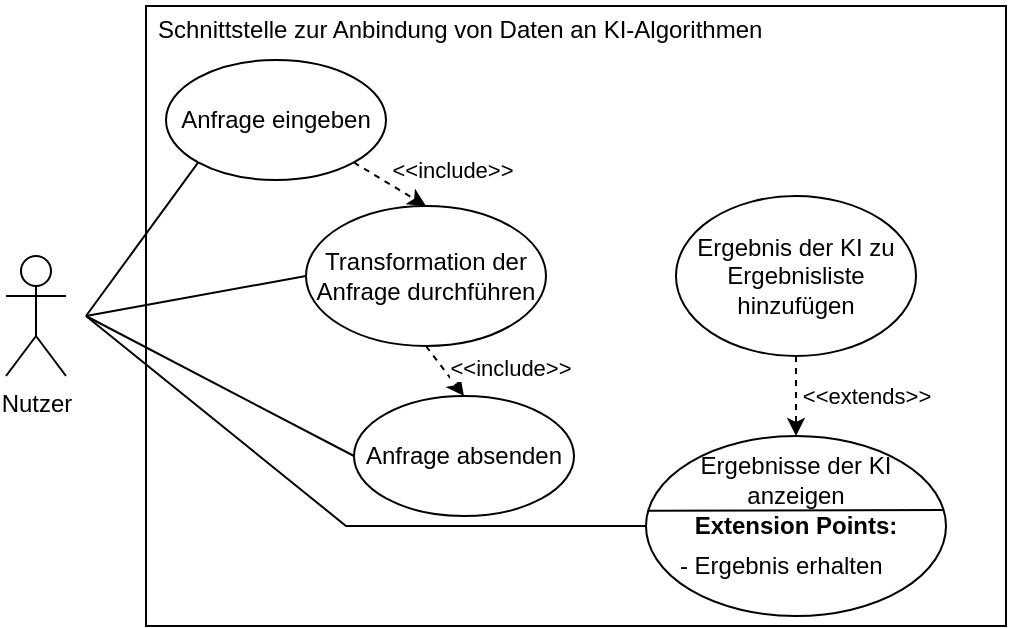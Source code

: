 <mxfile version="20.7.4" type="device"><diagram id="M7PAa1Tq5gk2onLzqbU3" name="Seite-1"><mxGraphModel dx="863" dy="585" grid="1" gridSize="10" guides="1" tooltips="1" connect="1" arrows="1" fold="1" page="1" pageScale="1" pageWidth="827" pageHeight="1169" math="0" shadow="0"><root><mxCell id="0"/><mxCell id="1" parent="0"/><mxCell id="zkcJahexFFj6l8s2oEQt-1" value="Nutzer" style="shape=umlActor;verticalLabelPosition=bottom;verticalAlign=top;html=1;outlineConnect=0;" vertex="1" parent="1"><mxGeometry x="200" y="290" width="30" height="60" as="geometry"/></mxCell><mxCell id="zkcJahexFFj6l8s2oEQt-2" value="" style="rounded=0;whiteSpace=wrap;html=1;" vertex="1" parent="1"><mxGeometry x="270" y="165" width="430" height="310" as="geometry"/></mxCell><mxCell id="zkcJahexFFj6l8s2oEQt-3" value="Anfrage eingeben" style="ellipse;whiteSpace=wrap;html=1;" vertex="1" parent="1"><mxGeometry x="280" y="192" width="110" height="60" as="geometry"/></mxCell><mxCell id="zkcJahexFFj6l8s2oEQt-11" value="&amp;lt;&amp;lt;include&amp;gt;&amp;gt;" style="rounded=0;orthogonalLoop=1;jettySize=auto;html=1;exitX=0.5;exitY=1;exitDx=0;exitDy=0;entryX=0.5;entryY=0;entryDx=0;entryDy=0;dashed=1;" edge="1" parent="1" source="zkcJahexFFj6l8s2oEQt-4" target="zkcJahexFFj6l8s2oEQt-5"><mxGeometry x="1" y="27" relative="1" as="geometry"><mxPoint x="1" y="2" as="offset"/></mxGeometry></mxCell><mxCell id="zkcJahexFFj6l8s2oEQt-4" value="Transformation der Anfrage durchführen" style="ellipse;whiteSpace=wrap;html=1;" vertex="1" parent="1"><mxGeometry x="350" y="265" width="120" height="70" as="geometry"/></mxCell><mxCell id="zkcJahexFFj6l8s2oEQt-5" value="Anfrage absenden" style="ellipse;whiteSpace=wrap;html=1;" vertex="1" parent="1"><mxGeometry x="374" y="360" width="110" height="60" as="geometry"/></mxCell><mxCell id="zkcJahexFFj6l8s2oEQt-6" value="Schnittstelle zur Anbindung von Daten an KI-Algorithmen" style="text;html=1;strokeColor=none;fillColor=none;align=left;verticalAlign=middle;whiteSpace=wrap;rounded=0;" vertex="1" parent="1"><mxGeometry x="274" y="162" width="310" height="30" as="geometry"/></mxCell><mxCell id="zkcJahexFFj6l8s2oEQt-7" value="" style="endArrow=none;html=1;rounded=0;entryX=0;entryY=1;entryDx=0;entryDy=0;" edge="1" parent="1" target="zkcJahexFFj6l8s2oEQt-3"><mxGeometry width="50" height="50" relative="1" as="geometry"><mxPoint x="240" y="320" as="sourcePoint"/><mxPoint x="150" y="390" as="targetPoint"/></mxGeometry></mxCell><mxCell id="zkcJahexFFj6l8s2oEQt-8" value="" style="endArrow=none;html=1;rounded=0;entryX=0;entryY=0.5;entryDx=0;entryDy=0;" edge="1" parent="1" target="zkcJahexFFj6l8s2oEQt-4"><mxGeometry width="50" height="50" relative="1" as="geometry"><mxPoint x="240" y="320" as="sourcePoint"/><mxPoint x="170" y="460" as="targetPoint"/></mxGeometry></mxCell><mxCell id="zkcJahexFFj6l8s2oEQt-9" value="" style="endArrow=none;html=1;rounded=0;entryX=0;entryY=0.5;entryDx=0;entryDy=0;" edge="1" parent="1" target="zkcJahexFFj6l8s2oEQt-5"><mxGeometry width="50" height="50" relative="1" as="geometry"><mxPoint x="240" y="320" as="sourcePoint"/><mxPoint x="250" y="420" as="targetPoint"/></mxGeometry></mxCell><mxCell id="zkcJahexFFj6l8s2oEQt-10" value="&amp;lt;&amp;lt;include&amp;gt;&amp;gt;" style="endArrow=classic;html=1;rounded=0;exitX=1;exitY=1;exitDx=0;exitDy=0;entryX=0.5;entryY=0;entryDx=0;entryDy=0;dashed=1;" edge="1" parent="1" source="zkcJahexFFj6l8s2oEQt-3" target="zkcJahexFFj6l8s2oEQt-4"><mxGeometry x="1" y="23" width="50" height="50" relative="1" as="geometry"><mxPoint x="430" y="590" as="sourcePoint"/><mxPoint x="480" y="540" as="targetPoint"/><mxPoint x="1" y="2" as="offset"/></mxGeometry></mxCell><mxCell id="zkcJahexFFj6l8s2oEQt-12" value="" style="ellipse;whiteSpace=wrap;html=1;" vertex="1" parent="1"><mxGeometry x="520" y="380" width="150" height="90" as="geometry"/></mxCell><mxCell id="zkcJahexFFj6l8s2oEQt-13" value="" style="endArrow=none;html=1;rounded=0;entryX=0;entryY=0.5;entryDx=0;entryDy=0;" edge="1" parent="1" target="zkcJahexFFj6l8s2oEQt-12"><mxGeometry width="50" height="50" relative="1" as="geometry"><mxPoint x="240" y="320" as="sourcePoint"/><mxPoint x="170" y="460" as="targetPoint"/><Array as="points"><mxPoint x="370" y="425"/></Array></mxGeometry></mxCell><mxCell id="zkcJahexFFj6l8s2oEQt-14" value="Ergebnisse der KI anzeigen" style="text;html=1;strokeColor=none;fillColor=none;align=center;verticalAlign=middle;whiteSpace=wrap;rounded=0;" vertex="1" parent="1"><mxGeometry x="540" y="387" width="110" height="30" as="geometry"/></mxCell><mxCell id="zkcJahexFFj6l8s2oEQt-15" value="" style="endArrow=none;html=1;rounded=0;entryX=0.993;entryY=0.411;entryDx=0;entryDy=0;exitX=0.005;exitY=0.415;exitDx=0;exitDy=0;entryPerimeter=0;exitPerimeter=0;" edge="1" parent="1" source="zkcJahexFFj6l8s2oEQt-12" target="zkcJahexFFj6l8s2oEQt-12"><mxGeometry width="50" height="50" relative="1" as="geometry"><mxPoint x="550" y="510" as="sourcePoint"/><mxPoint x="630" y="520" as="targetPoint"/></mxGeometry></mxCell><mxCell id="zkcJahexFFj6l8s2oEQt-16" value="&lt;b&gt;Extension Points:&lt;/b&gt;" style="text;html=1;strokeColor=none;fillColor=none;align=center;verticalAlign=middle;whiteSpace=wrap;rounded=0;" vertex="1" parent="1"><mxGeometry x="540" y="410" width="110" height="30" as="geometry"/></mxCell><mxCell id="zkcJahexFFj6l8s2oEQt-17" value="&amp;nbsp;- Ergebnis erhalten" style="text;html=1;strokeColor=none;fillColor=none;align=center;verticalAlign=middle;whiteSpace=wrap;rounded=0;" vertex="1" parent="1"><mxGeometry x="531" y="430" width="110" height="30" as="geometry"/></mxCell><mxCell id="zkcJahexFFj6l8s2oEQt-19" value="&amp;lt;&amp;lt;extends&amp;gt;&amp;gt;" style="edgeStyle=none;rounded=0;orthogonalLoop=1;jettySize=auto;html=1;exitX=0.5;exitY=1;exitDx=0;exitDy=0;entryX=0.5;entryY=0;entryDx=0;entryDy=0;dashed=1;" edge="1" parent="1" source="zkcJahexFFj6l8s2oEQt-18" target="zkcJahexFFj6l8s2oEQt-12"><mxGeometry y="35" relative="1" as="geometry"><mxPoint as="offset"/></mxGeometry></mxCell><mxCell id="zkcJahexFFj6l8s2oEQt-18" value="Ergebnis der KI zu Ergebnisliste hinzufügen" style="ellipse;whiteSpace=wrap;html=1;" vertex="1" parent="1"><mxGeometry x="535" y="260" width="120" height="80" as="geometry"/></mxCell></root></mxGraphModel></diagram></mxfile>